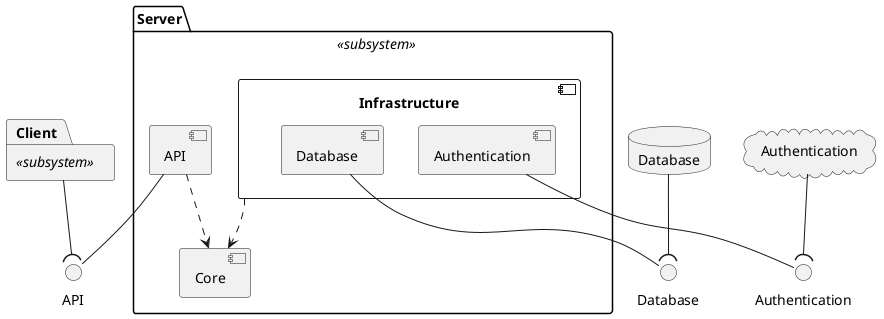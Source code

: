 @startuml

package "Client" <<subsystem>>
cloud Authentication
database Database

package "Server" <<subsystem>> {
    [Core]
    [API]
    component "Infrastructure" {
        [Database] as InfDb
        [Authentication] as InfAuth
    }
}

() Database as IDb
() Authentication as IAuth
() API as IAPI

InfDb -- IDb
InfAuth -- IAuth

Infrastructure ..> Core
API ..> Core

API -- IAPI
Client --( IAPI

Database --( IDb
Authentication --( IAuth

@enduml
